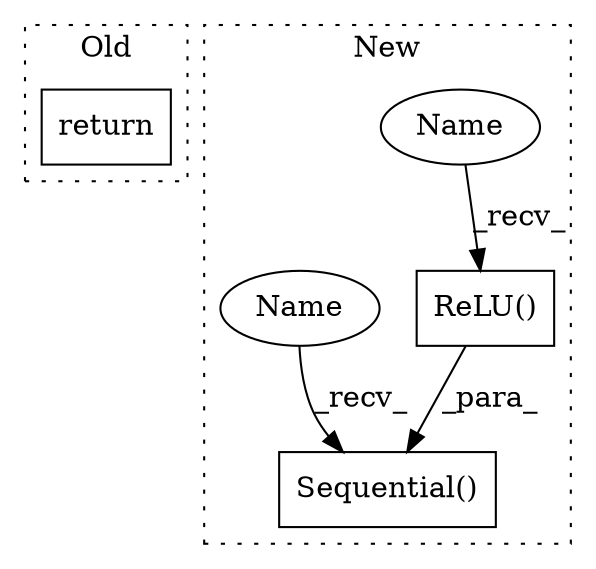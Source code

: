 digraph G {
subgraph cluster0 {
1 [label="return" a="93" s="2313" l="7" shape="box"];
label = "Old";
style="dotted";
}
subgraph cluster1 {
2 [label="ReLU()" a="75" s="1216" l="9" shape="box"];
3 [label="Sequential()" a="75" s="1134,1251" l="23,6" shape="box"];
4 [label="Name" a="87" s="1216" l="2" shape="ellipse"];
5 [label="Name" a="87" s="1134" l="2" shape="ellipse"];
label = "New";
style="dotted";
}
2 -> 3 [label="_para_"];
4 -> 2 [label="_recv_"];
5 -> 3 [label="_recv_"];
}